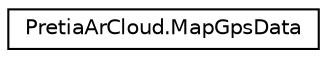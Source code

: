 digraph "Graphical Class Hierarchy"
{
 // LATEX_PDF_SIZE
  edge [fontname="Helvetica",fontsize="10",labelfontname="Helvetica",labelfontsize="10"];
  node [fontname="Helvetica",fontsize="10",shape=record];
  rankdir="LR";
  Node0 [label="PretiaArCloud.MapGpsData",height=0.2,width=0.4,color="black", fillcolor="white", style="filled",URL="$classPretiaArCloud_1_1MapGpsData.html",tooltip=" "];
}
